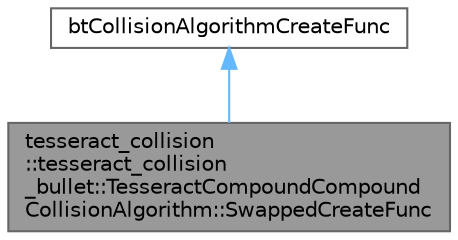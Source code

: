 digraph "tesseract_collision::tesseract_collision_bullet::TesseractCompoundCompoundCollisionAlgorithm::SwappedCreateFunc"
{
 // LATEX_PDF_SIZE
  bgcolor="transparent";
  edge [fontname=Helvetica,fontsize=10,labelfontname=Helvetica,labelfontsize=10];
  node [fontname=Helvetica,fontsize=10,shape=box,height=0.2,width=0.4];
  Node1 [label="tesseract_collision\l::tesseract_collision\l_bullet::TesseractCompoundCompound\lCollisionAlgorithm::SwappedCreateFunc",height=0.2,width=0.4,color="gray40", fillcolor="grey60", style="filled", fontcolor="black",tooltip=" "];
  Node2 -> Node1 [dir="back",color="steelblue1",style="solid"];
  Node2 [label="btCollisionAlgorithmCreateFunc",height=0.2,width=0.4,color="gray40", fillcolor="white", style="filled",tooltip=" "];
}

